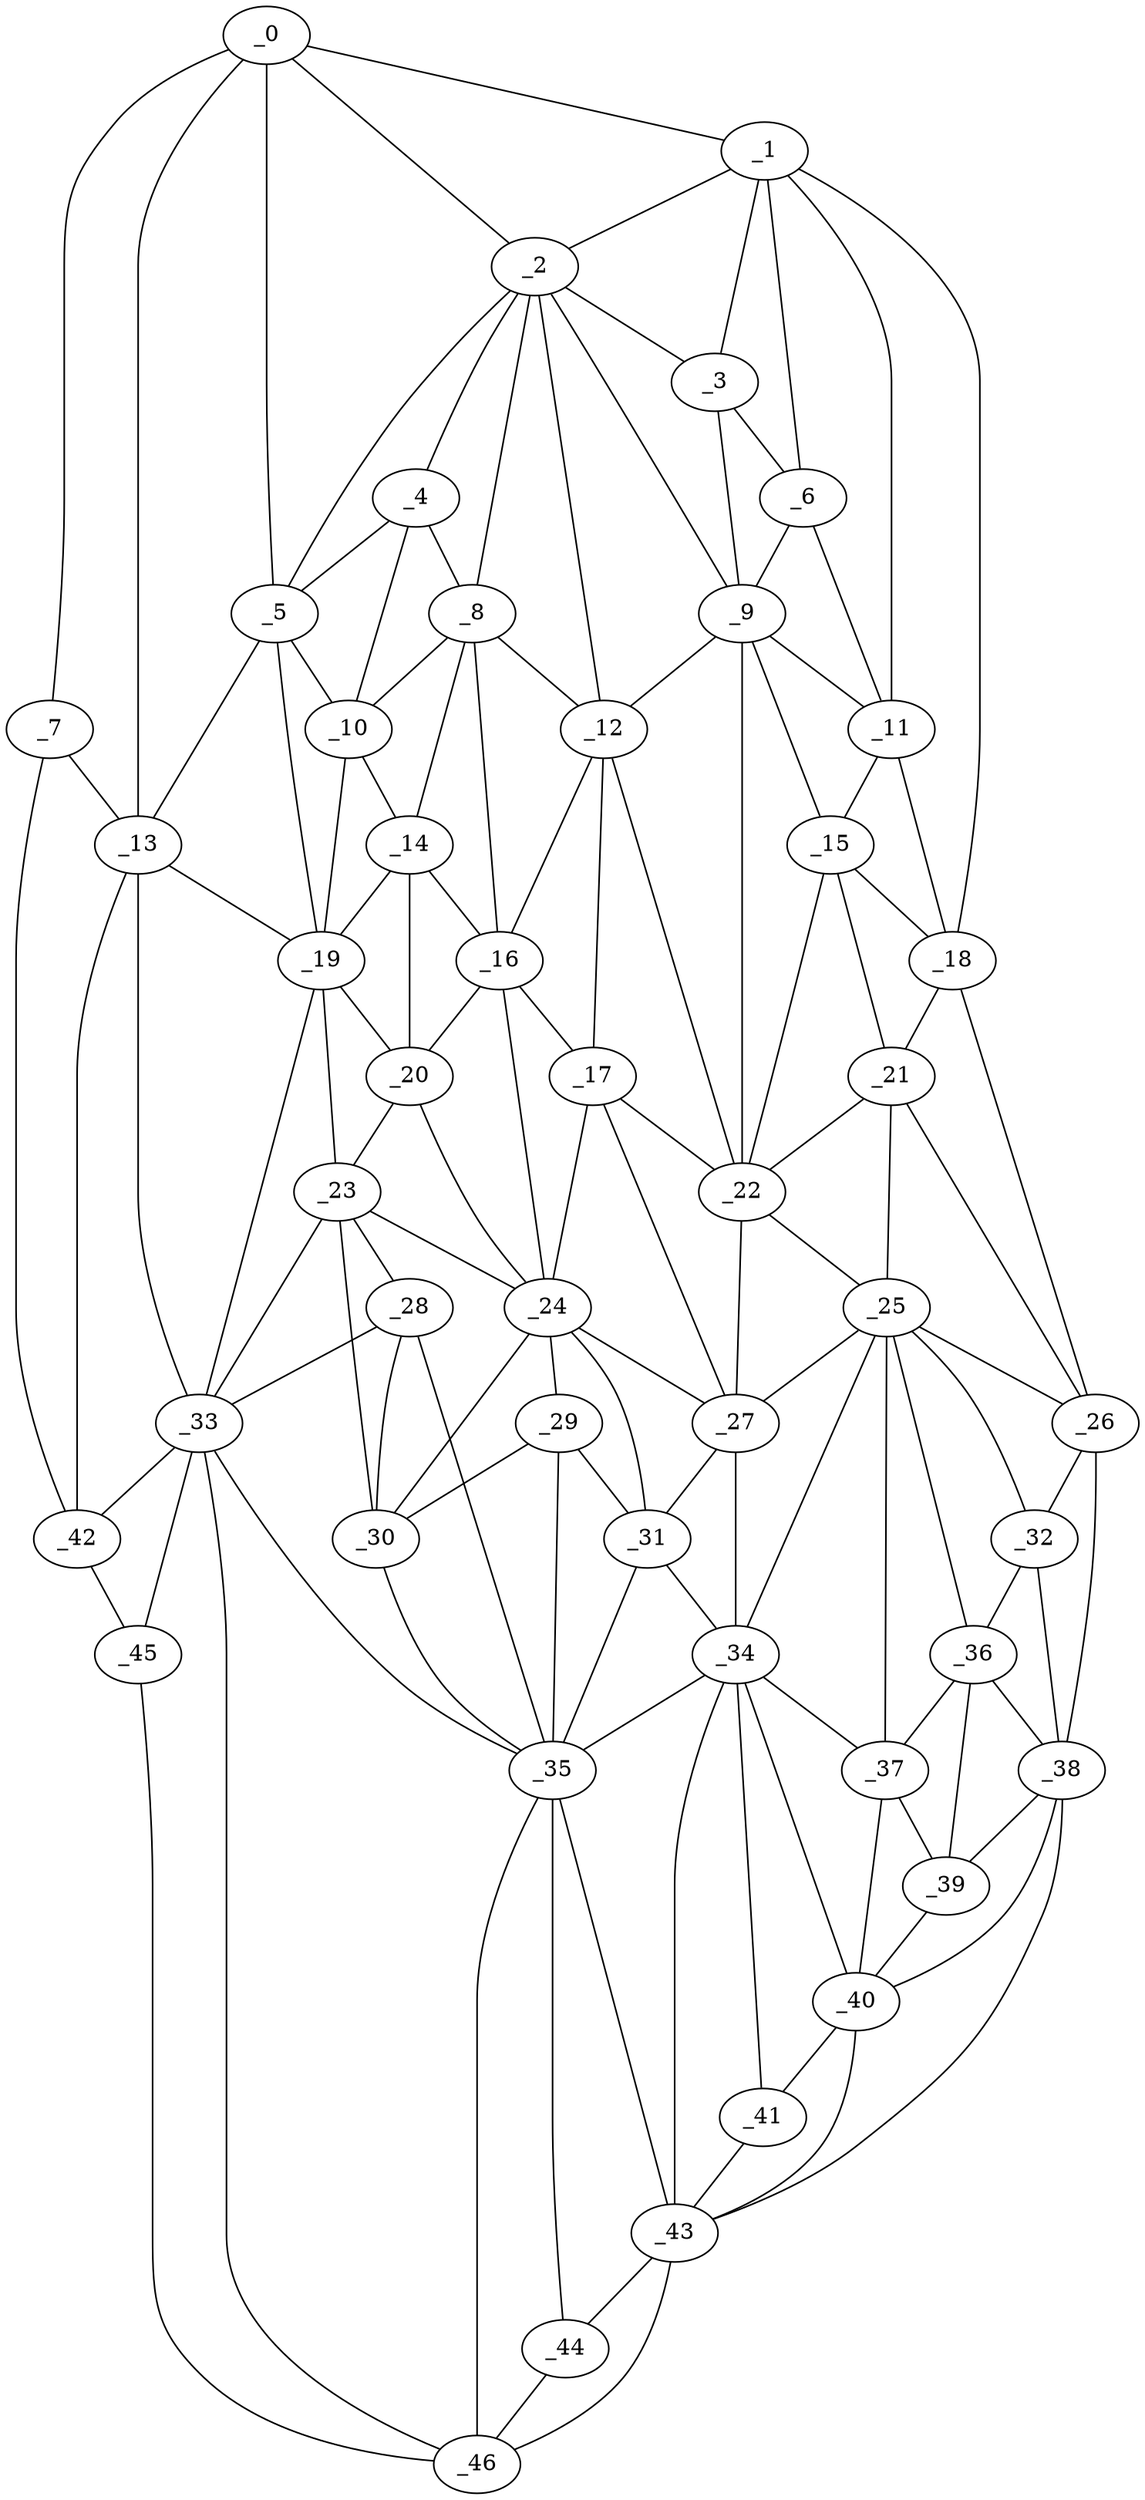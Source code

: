 graph "obj37__270.gxl" {
	_0	 [x=18,
		y=115];
	_1	 [x=19,
		y=18];
	_0 -- _1	 [valence=1];
	_2	 [x=20,
		y=51];
	_0 -- _2	 [valence=2];
	_5	 [x=21,
		y=77];
	_0 -- _5	 [valence=1];
	_7	 [x=23,
		y=125];
	_0 -- _7	 [valence=1];
	_13	 [x=34,
		y=116];
	_0 -- _13	 [valence=2];
	_1 -- _2	 [valence=2];
	_3	 [x=21,
		y=37];
	_1 -- _3	 [valence=2];
	_6	 [x=23,
		y=25];
	_1 -- _6	 [valence=1];
	_11	 [x=33,
		y=17];
	_1 -- _11	 [valence=1];
	_18	 [x=48,
		y=3];
	_1 -- _18	 [valence=1];
	_2 -- _3	 [valence=1];
	_4	 [x=21,
		y=64];
	_2 -- _4	 [valence=2];
	_2 -- _5	 [valence=2];
	_8	 [x=28,
		y=62];
	_2 -- _8	 [valence=2];
	_9	 [x=30,
		y=38];
	_2 -- _9	 [valence=1];
	_12	 [x=33,
		y=49];
	_2 -- _12	 [valence=2];
	_3 -- _6	 [valence=2];
	_3 -- _9	 [valence=1];
	_4 -- _5	 [valence=2];
	_4 -- _8	 [valence=2];
	_10	 [x=32,
		y=75];
	_4 -- _10	 [valence=2];
	_5 -- _10	 [valence=2];
	_5 -- _13	 [valence=2];
	_19	 [x=48,
		y=101];
	_5 -- _19	 [valence=1];
	_6 -- _9	 [valence=1];
	_6 -- _11	 [valence=2];
	_7 -- _13	 [valence=2];
	_42	 [x=107,
		y=122];
	_7 -- _42	 [valence=1];
	_8 -- _10	 [valence=2];
	_8 -- _12	 [valence=1];
	_14	 [x=38,
		y=71];
	_8 -- _14	 [valence=2];
	_16	 [x=45,
		y=60];
	_8 -- _16	 [valence=1];
	_9 -- _11	 [valence=2];
	_9 -- _12	 [valence=1];
	_15	 [x=43,
		y=20];
	_9 -- _15	 [valence=1];
	_22	 [x=54,
		y=35];
	_9 -- _22	 [valence=2];
	_10 -- _14	 [valence=2];
	_10 -- _19	 [valence=1];
	_11 -- _15	 [valence=2];
	_11 -- _18	 [valence=2];
	_12 -- _16	 [valence=2];
	_17	 [x=46,
		y=54];
	_12 -- _17	 [valence=2];
	_12 -- _22	 [valence=2];
	_13 -- _19	 [valence=2];
	_33	 [x=80,
		y=108];
	_13 -- _33	 [valence=2];
	_13 -- _42	 [valence=2];
	_14 -- _16	 [valence=2];
	_14 -- _19	 [valence=2];
	_20	 [x=50,
		y=69];
	_14 -- _20	 [valence=1];
	_15 -- _18	 [valence=2];
	_21	 [x=54,
		y=4];
	_15 -- _21	 [valence=2];
	_15 -- _22	 [valence=2];
	_16 -- _17	 [valence=2];
	_16 -- _20	 [valence=1];
	_24	 [x=64,
		y=66];
	_16 -- _24	 [valence=2];
	_17 -- _22	 [valence=2];
	_17 -- _24	 [valence=2];
	_27	 [x=72,
		y=50];
	_17 -- _27	 [valence=1];
	_18 -- _21	 [valence=1];
	_26	 [x=71,
		y=6];
	_18 -- _26	 [valence=1];
	_19 -- _20	 [valence=2];
	_23	 [x=62,
		y=93];
	_19 -- _23	 [valence=1];
	_19 -- _33	 [valence=2];
	_20 -- _23	 [valence=2];
	_20 -- _24	 [valence=1];
	_21 -- _22	 [valence=1];
	_25	 [x=70,
		y=33];
	_21 -- _25	 [valence=2];
	_21 -- _26	 [valence=1];
	_22 -- _25	 [valence=2];
	_22 -- _27	 [valence=2];
	_23 -- _24	 [valence=2];
	_28	 [x=72,
		y=94];
	_23 -- _28	 [valence=1];
	_30	 [x=74,
		y=78];
	_23 -- _30	 [valence=2];
	_23 -- _33	 [valence=2];
	_24 -- _27	 [valence=2];
	_29	 [x=73,
		y=68];
	_24 -- _29	 [valence=1];
	_24 -- _30	 [valence=1];
	_31	 [x=76,
		y=59];
	_24 -- _31	 [valence=1];
	_25 -- _26	 [valence=1];
	_25 -- _27	 [valence=2];
	_32	 [x=77,
		y=9];
	_25 -- _32	 [valence=2];
	_34	 [x=91,
		y=52];
	_25 -- _34	 [valence=1];
	_36	 [x=93,
		y=19];
	_25 -- _36	 [valence=2];
	_37	 [x=94,
		y=26];
	_25 -- _37	 [valence=2];
	_26 -- _32	 [valence=2];
	_38	 [x=100,
		y=16];
	_26 -- _38	 [valence=1];
	_27 -- _31	 [valence=2];
	_27 -- _34	 [valence=1];
	_28 -- _30	 [valence=2];
	_28 -- _33	 [valence=2];
	_35	 [x=92,
		y=70];
	_28 -- _35	 [valence=1];
	_29 -- _30	 [valence=2];
	_29 -- _31	 [valence=2];
	_29 -- _35	 [valence=1];
	_30 -- _35	 [valence=2];
	_31 -- _34	 [valence=2];
	_31 -- _35	 [valence=2];
	_32 -- _36	 [valence=2];
	_32 -- _38	 [valence=2];
	_33 -- _35	 [valence=2];
	_33 -- _42	 [valence=1];
	_45	 [x=114,
		y=113];
	_33 -- _45	 [valence=2];
	_46	 [x=115,
		y=104];
	_33 -- _46	 [valence=1];
	_34 -- _35	 [valence=2];
	_34 -- _37	 [valence=2];
	_40	 [x=103,
		y=33];
	_34 -- _40	 [valence=2];
	_41	 [x=105,
		y=48];
	_34 -- _41	 [valence=2];
	_43	 [x=108,
		y=57];
	_34 -- _43	 [valence=2];
	_35 -- _43	 [valence=2];
	_44	 [x=108,
		y=66];
	_35 -- _44	 [valence=2];
	_35 -- _46	 [valence=1];
	_36 -- _37	 [valence=1];
	_36 -- _38	 [valence=2];
	_39	 [x=101,
		y=24];
	_36 -- _39	 [valence=2];
	_37 -- _39	 [valence=2];
	_37 -- _40	 [valence=2];
	_38 -- _39	 [valence=1];
	_38 -- _40	 [valence=1];
	_38 -- _43	 [valence=1];
	_39 -- _40	 [valence=1];
	_40 -- _41	 [valence=2];
	_40 -- _43	 [valence=2];
	_41 -- _43	 [valence=1];
	_42 -- _45	 [valence=1];
	_43 -- _44	 [valence=1];
	_43 -- _46	 [valence=1];
	_44 -- _46	 [valence=2];
	_45 -- _46	 [valence=1];
}
